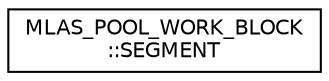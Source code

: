 digraph "Graphical Class Hierarchy"
{
  edge [fontname="Helvetica",fontsize="10",labelfontname="Helvetica",labelfontsize="10"];
  node [fontname="Helvetica",fontsize="10",shape=record];
  rankdir="LR";
  Node0 [label="MLAS_POOL_WORK_BLOCK\l::SEGMENT",height=0.2,width=0.4,color="black", fillcolor="white", style="filled",URL="$structMLAS__POOL__WORK__BLOCK_1_1SEGMENT.html"];
}
